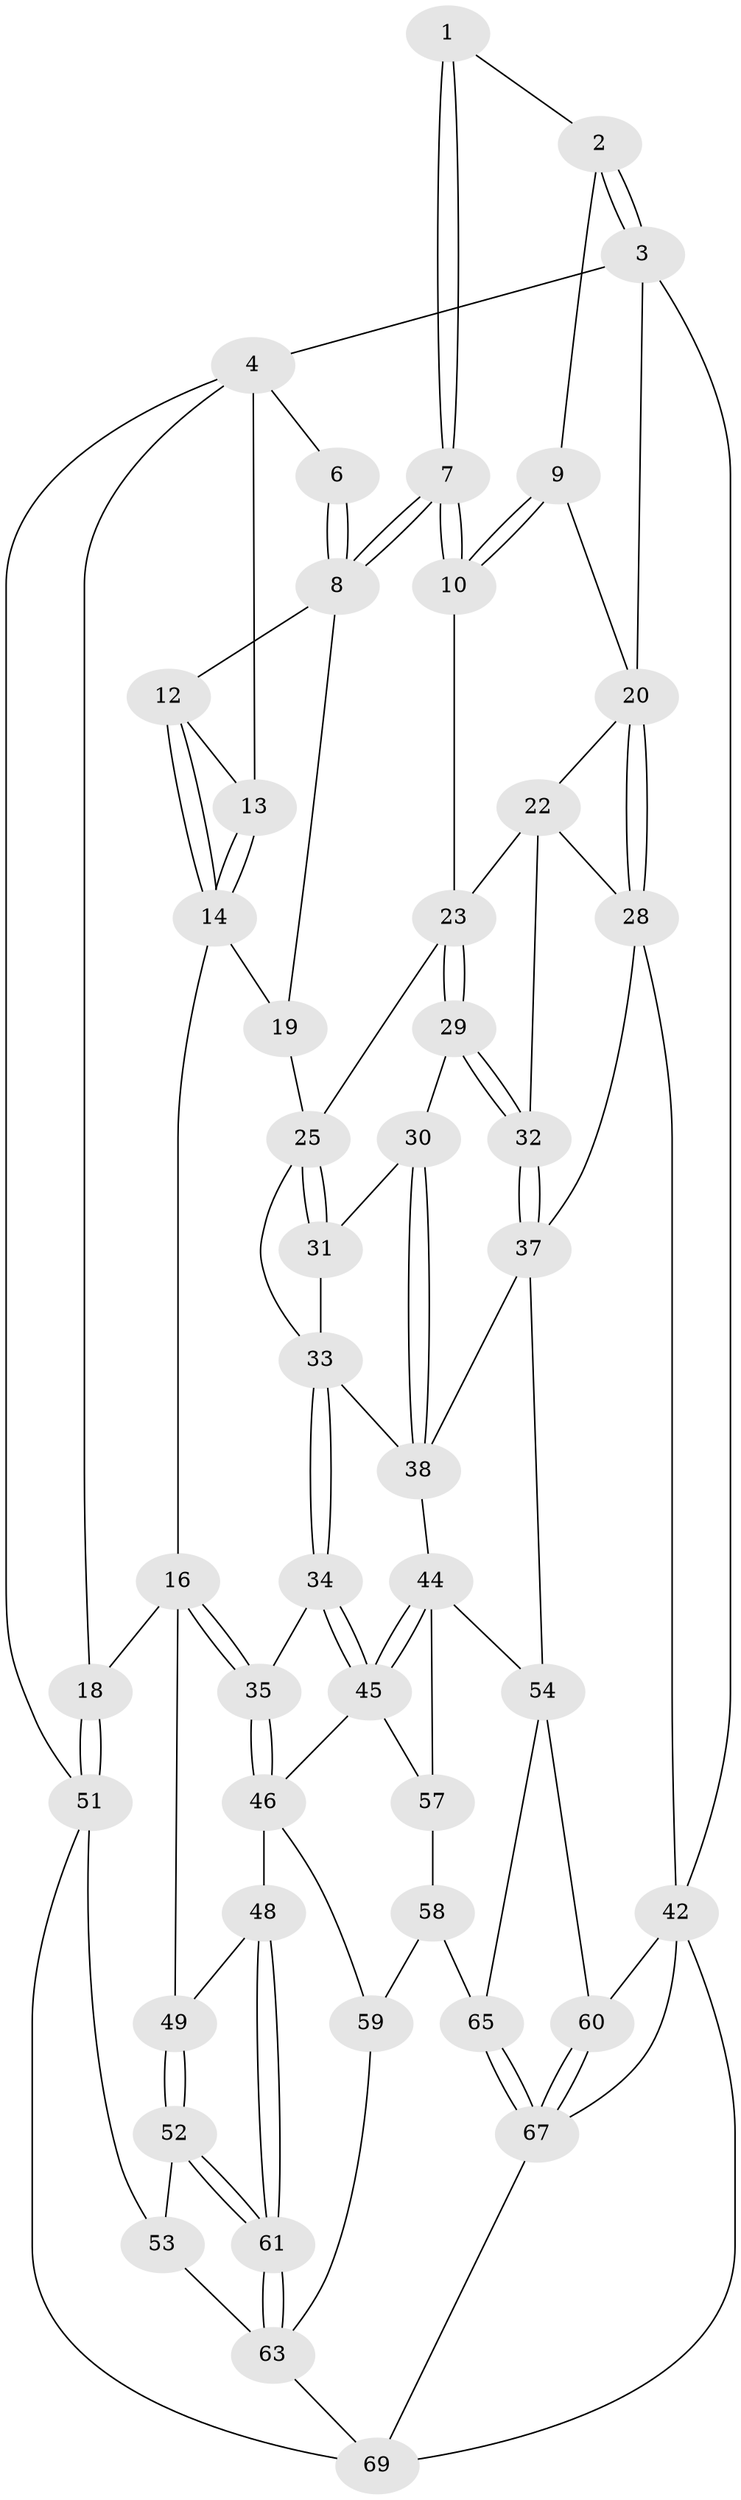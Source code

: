 // original degree distribution, {3: 0.028985507246376812, 4: 0.2753623188405797, 5: 0.463768115942029, 6: 0.2318840579710145}
// Generated by graph-tools (version 1.1) at 2025/11/02/27/25 16:11:54]
// undirected, 48 vertices, 109 edges
graph export_dot {
graph [start="1"]
  node [color=gray90,style=filled];
  1 [pos="+0.6646534201943372+0"];
  2 [pos="+0.8630579575386867+0"];
  3 [pos="+1+0"];
  4 [pos="+0+0",super="+5"];
  6 [pos="+0.5143336565209989+0"];
  7 [pos="+0.6688755892977151+0.15303230871264717"];
  8 [pos="+0.6080458861069719+0.13597027178330884",super="+11"];
  9 [pos="+0.7786341453401326+0.126661745241849"];
  10 [pos="+0.6749855095003156+0.15747893525478673"];
  12 [pos="+0.5431907700377769+0.13706641869935263"];
  13 [pos="+0.2965871241418038+0"];
  14 [pos="+0.36685221955466124+0.20224824710282466",super="+15"];
  16 [pos="+0.34032839845238994+0.32762890199727573",super="+17"];
  18 [pos="+0+0.2650939127648661"];
  19 [pos="+0.47402331576157125+0.2974884714830202"];
  20 [pos="+1+0",super="+21"];
  22 [pos="+0.8716960838523787+0.23201324019706718",super="+27"];
  23 [pos="+0.8006359869303472+0.3057491399628494",super="+24"];
  25 [pos="+0.6451123871183324+0.2947834481610306",super="+26"];
  28 [pos="+1+0.15685969746082373",super="+39"];
  29 [pos="+0.8028252393675472+0.3696057008174938"];
  30 [pos="+0.7890599083821618+0.38013402098358473"];
  31 [pos="+0.6674178632053106+0.4111115751381963"];
  32 [pos="+0.9009482772898912+0.38922808772878975"];
  33 [pos="+0.5772231706915157+0.4772737801899651",super="+36"];
  34 [pos="+0.5682164889274879+0.485997853331363"];
  35 [pos="+0.44728877848022536+0.5083677796505596"];
  37 [pos="+0.9516244354664151+0.5380128428501674",super="+40"];
  38 [pos="+0.8367462813478993+0.5635418903385168",super="+41"];
  42 [pos="+1+1",super="+43"];
  44 [pos="+0.7270526750499278+0.7167686099706553",super="+56"];
  45 [pos="+0.5973609948336243+0.6207962282636287",super="+50"];
  46 [pos="+0.4092935591008913+0.5767569897380129",super="+47"];
  48 [pos="+0.31090573521148107+0.6419257018862555"];
  49 [pos="+0.20566589546403732+0.5921188080880417"];
  51 [pos="+0+0.743379823558668"];
  52 [pos="+0.07762438871212855+0.7369071087350527"];
  53 [pos="+0.00444753183069518+0.7720891504167944"];
  54 [pos="+0.9285702550810903+0.7288117714996509",super="+55"];
  57 [pos="+0.5106431754961142+0.7080677575683576"];
  58 [pos="+0.4732878262501089+0.7553924955343692",super="+64"];
  59 [pos="+0.4357273125631829+0.7468747547010645",super="+62"];
  60 [pos="+1+0.8280923952645195"];
  61 [pos="+0.2773196405283608+0.8531309616420258"];
  63 [pos="+0.29425019645177375+0.9155647433848638",super="+66"];
  65 [pos="+0.722585948309755+0.9635057341462537"];
  67 [pos="+0.7233183660487754+0.9657809700185598",super="+68"];
  69 [pos="+0.2179762575155718+1"];
  1 -- 2;
  1 -- 7;
  1 -- 7;
  2 -- 3;
  2 -- 3;
  2 -- 9;
  3 -- 4;
  3 -- 20;
  3 -- 42;
  4 -- 18;
  4 -- 51;
  4 -- 13;
  4 -- 6;
  6 -- 8;
  6 -- 8;
  7 -- 8;
  7 -- 8;
  7 -- 10;
  7 -- 10;
  8 -- 19;
  8 -- 12;
  9 -- 10;
  9 -- 10;
  9 -- 20;
  10 -- 23;
  12 -- 13;
  12 -- 14;
  12 -- 14;
  13 -- 14;
  13 -- 14;
  14 -- 16;
  14 -- 19;
  16 -- 35;
  16 -- 35;
  16 -- 49;
  16 -- 18;
  18 -- 51;
  18 -- 51;
  19 -- 25;
  20 -- 28;
  20 -- 28;
  20 -- 22;
  22 -- 23;
  22 -- 32;
  22 -- 28;
  23 -- 29;
  23 -- 29;
  23 -- 25;
  25 -- 31;
  25 -- 31;
  25 -- 33;
  28 -- 37;
  28 -- 42;
  29 -- 30;
  29 -- 32;
  29 -- 32;
  30 -- 31;
  30 -- 38;
  30 -- 38;
  31 -- 33;
  32 -- 37;
  32 -- 37;
  33 -- 34;
  33 -- 34;
  33 -- 38;
  34 -- 35;
  34 -- 45;
  34 -- 45;
  35 -- 46;
  35 -- 46;
  37 -- 38;
  37 -- 54;
  38 -- 44;
  42 -- 69;
  42 -- 67;
  42 -- 60;
  44 -- 45;
  44 -- 45;
  44 -- 57;
  44 -- 54;
  45 -- 57;
  45 -- 46;
  46 -- 48;
  46 -- 59;
  48 -- 49;
  48 -- 61;
  48 -- 61;
  49 -- 52;
  49 -- 52;
  51 -- 53;
  51 -- 69;
  52 -- 53;
  52 -- 61;
  52 -- 61;
  53 -- 63;
  54 -- 60;
  54 -- 65;
  57 -- 58;
  58 -- 59 [weight=2];
  58 -- 65;
  59 -- 63;
  60 -- 67;
  60 -- 67;
  61 -- 63;
  61 -- 63;
  63 -- 69;
  65 -- 67;
  65 -- 67;
  67 -- 69;
}
